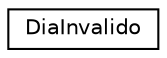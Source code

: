 digraph "Graphical Class Hierarchy"
{
 // LATEX_PDF_SIZE
  edge [fontname="Helvetica",fontsize="10",labelfontname="Helvetica",labelfontsize="10"];
  node [fontname="Helvetica",fontsize="10",shape=record];
  rankdir="LR";
  Node0 [label="DiaInvalido",height=0.2,width=0.4,color="black", fillcolor="white", style="filled",URL="$structDiaInvalido.html",tooltip="Estrutura para representar uma exceção de dia inválido."];
}
